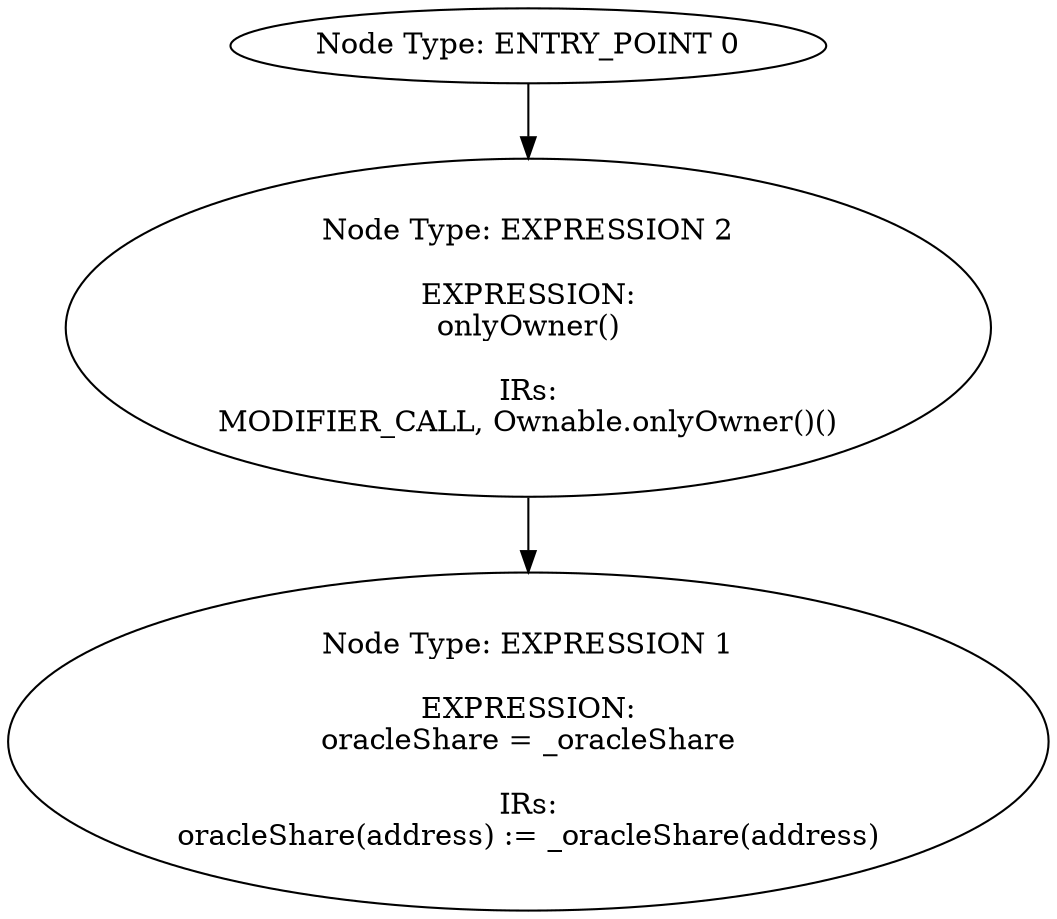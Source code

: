 digraph{
0[label="Node Type: ENTRY_POINT 0
"];
0->2;
1[label="Node Type: EXPRESSION 1

EXPRESSION:
oracleShare = _oracleShare

IRs:
oracleShare(address) := _oracleShare(address)"];
2[label="Node Type: EXPRESSION 2

EXPRESSION:
onlyOwner()

IRs:
MODIFIER_CALL, Ownable.onlyOwner()()"];
2->1;
}
